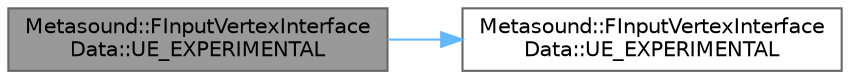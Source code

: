 digraph "Metasound::FInputVertexInterfaceData::UE_EXPERIMENTAL"
{
 // INTERACTIVE_SVG=YES
 // LATEX_PDF_SIZE
  bgcolor="transparent";
  edge [fontname=Helvetica,fontsize=10,labelfontname=Helvetica,labelfontsize=10];
  node [fontname=Helvetica,fontsize=10,shape=box,height=0.2,width=0.4];
  rankdir="LR";
  Node1 [id="Node000001",label="Metasound::FInputVertexInterface\lData::UE_EXPERIMENTAL",height=0.2,width=0.4,color="gray40", fillcolor="grey60", style="filled", fontcolor="black",tooltip="Bind the vertices of a sub interface vertex."];
  Node1 -> Node2 [id="edge1_Node000001_Node000002",color="steelblue1",style="solid",tooltip=" "];
  Node2 [id="Node000002",label="Metasound::FInputVertexInterface\lData::UE_EXPERIMENTAL",height=0.2,width=0.4,color="grey40", fillcolor="white", style="filled",URL="$da/da4/classMetasound_1_1FInputVertexInterfaceData.html#ab5b354ee87f39a941a76d24c28dc1783",tooltip="Return the number of instances of a particular sub interface."];
}

